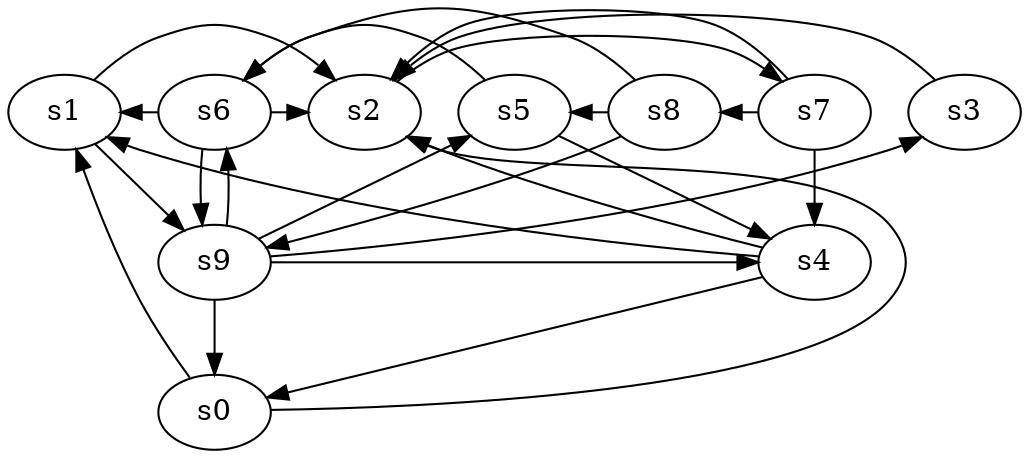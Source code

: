 digraph game_0636_complex_10 {
    s0 [name="s0", player=1];
    s1 [name="s1", player=1];
    s2 [name="s2", player=0, target=1];
    s3 [name="s3", player=1];
    s4 [name="s4", player=1];
    s5 [name="s5", player=1];
    s6 [name="s6", player=0];
    s7 [name="s7", player=0];
    s8 [name="s8", player=0, target=1];
    s9 [name="s9", player=0];

    s0 -> s1 [constraint="time % 4 == 0 && time % 4 == 0"];
    s0 -> s2 [constraint="!(time % 6 == 3)"];
    s1 -> s2 [constraint="time % 3 == 1 && time % 3 == 1"];
    s1 -> s9 [constraint="time % 7 == 0"];
    s2 -> s7 [constraint="time % 2 == 0 || time % 3 == 1"];
    s3 -> s2 [constraint="time % 5 == 1 || time % 4 == 1"];
    s4 -> s0 [constraint="time == 3 || time == 10 || time == 11 || time == 12"];
    s4 -> s1 [constraint="!(time % 4 == 0)"];
    s4 -> s2 [constraint="time % 3 == 0 && time % 3 == 2"];
    s5 -> s4 [constraint="!(time % 5 == 2)"];
    s5 -> s6 [constraint="time % 5 == 4"];
    s6 -> s1 [constraint="time == 15 || time == 17"];
    s6 -> s2 [constraint="time % 4 == 2 && time % 3 == 1"];
    s6 -> s9;
    s7 -> s2 [constraint="!(time % 5 == 1)"];
    s7 -> s4;
    s7 -> s8 [constraint="time % 2 == 1 && time % 4 == 0"];
    s8 -> s5 [constraint="time % 3 == 2 || time % 5 == 1"];
    s8 -> s6 [constraint="time == 4 || time == 7 || time == 15 || time == 19"];
    s8 -> s9 [constraint="time % 2 == 0 && time % 4 == 2"];
    s9 -> s0;
    s9 -> s3 [constraint="!(time % 5 == 0)"];
    s9 -> s4 [constraint="time % 4 == 3"];
    s9 -> s5 [constraint="time % 5 == 4 || time % 3 == 2"];
    s9 -> s6 [constraint="time % 2 == 1 || time % 4 == 3"];
}
